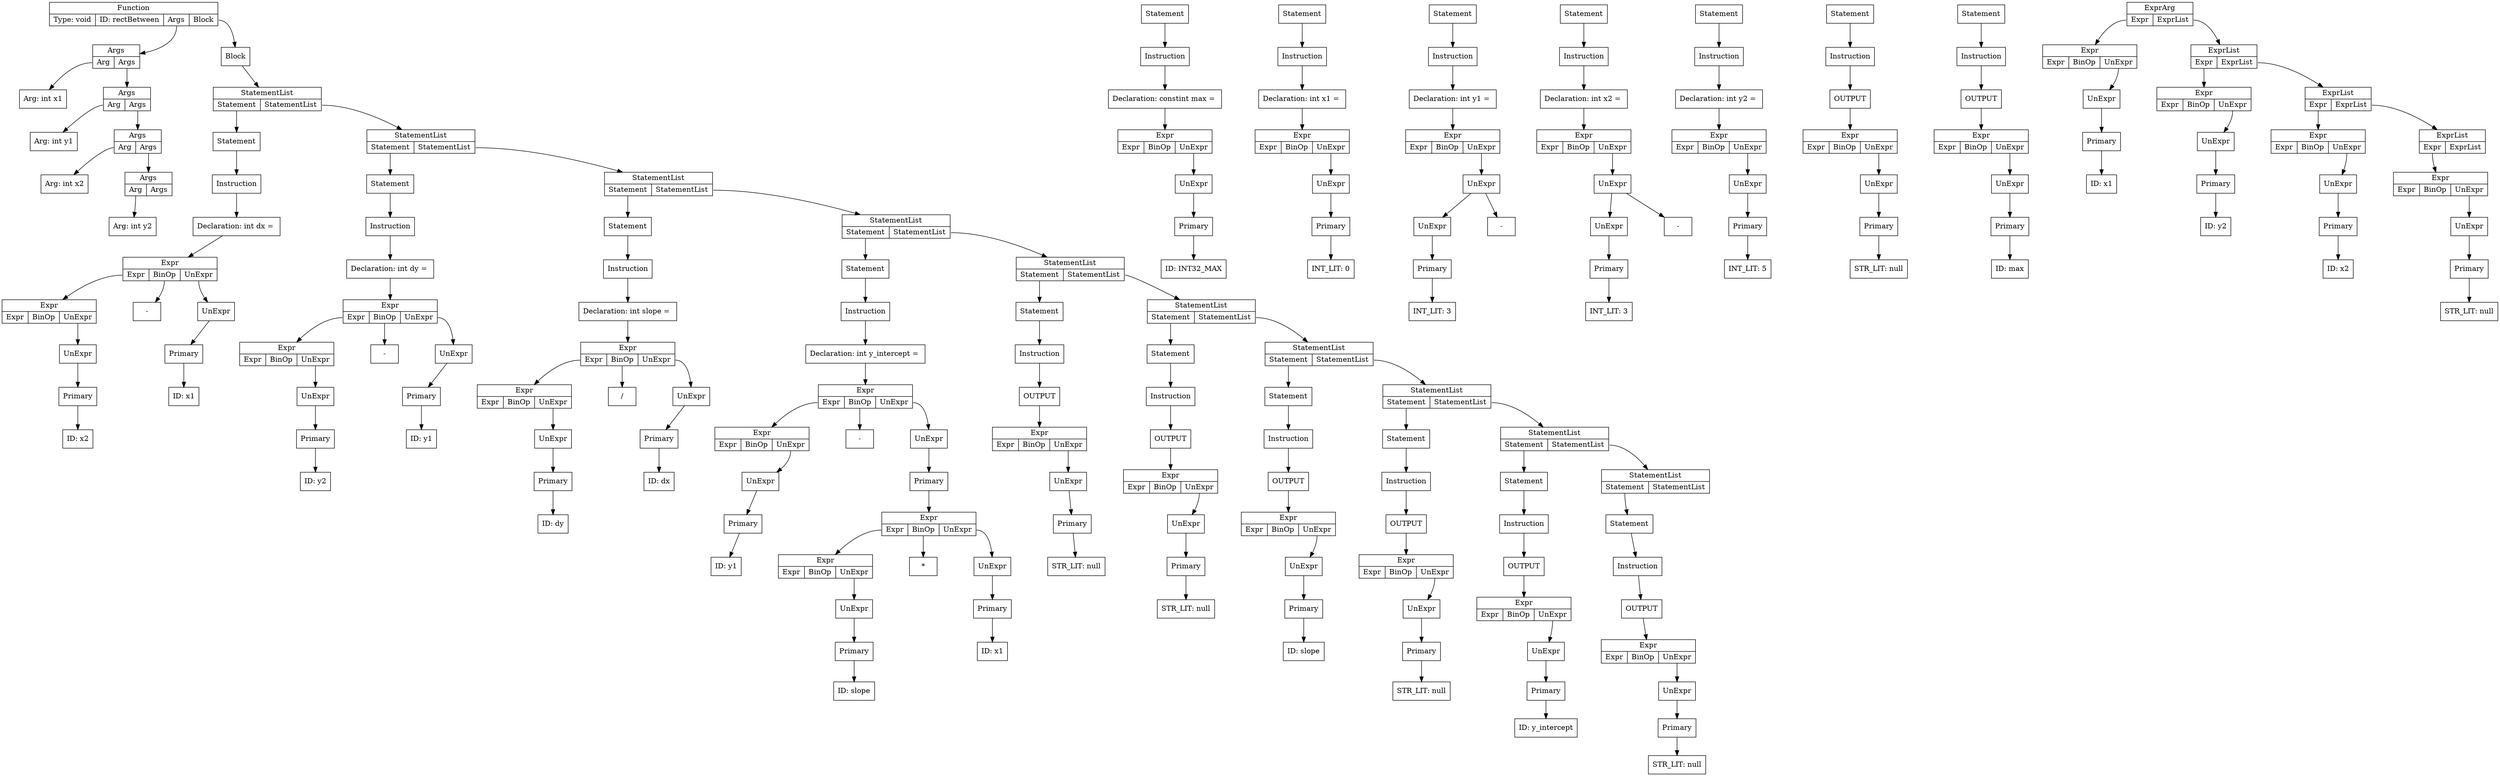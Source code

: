 digraph ccTree {
graph[nodesep="1"]
	node [shape=box]
	node [shape=box]
	n0 [label = "Arg: int x1"]
	n1 [label = "Arg: int y1"]
	n2 [label = "Arg: int x2"]
	n3 [label = "Arg: int y2"]
	n4 [label = "{Args | {<a>Arg | <as> Args}}", shape="record"]
	n4:a-> n3
	n5 [label = "{Args | {<a>Arg | <as> Args}}", shape="record"]
	n5:a-> n2
	n5:as-> n4
	n6 [label = "{Args | {<a>Arg | <as> Args}}", shape="record"]
	n6:a-> n1
	n6:as-> n5
	n7 [label = "{Args | {<a>Arg | <as> Args}}", shape="record"]
	n7:a-> n0
	n7:as-> n6
	n8 [label = "Primary"]
	n9 [label = "ID: x2"]
	n8-> n9
	n10 [label = "UnExpr"]
	n10-> n8
	n11 [label = "{Expr | {<e>Expr | <bo>BinOp | <ue>UnExpr}}", shape="record"]
	n11:ue-> n10
	n12 [label = "Primary"]
	n13 [label = "ID: x1"]
	n12-> n13
	n14 [label = "UnExpr"]
	n14-> n12
	n15 [label = "{Expr | {<e>Expr | <bo>BinOp | <ue>UnExpr}}", shape="record"]
	n15:e-> n11
	n16 [label = "-"]
	n15:bo-> n16
	n15:ue-> n14
	n17 [label = "Declaration: int dx = "]
	n17-> n15
	n18 [label = "Instruction"]
	n18-> n17
	n19 [label = "Statement"]
	n19-> n18
	n20 [label = "Primary"]
	n21 [label = "ID: y2"]
	n20-> n21
	n22 [label = "UnExpr"]
	n22-> n20
	n23 [label = "{Expr | {<e>Expr | <bo>BinOp | <ue>UnExpr}}", shape="record"]
	n23:ue-> n22
	n24 [label = "Primary"]
	n25 [label = "ID: y1"]
	n24-> n25
	n26 [label = "UnExpr"]
	n26-> n24
	n27 [label = "{Expr | {<e>Expr | <bo>BinOp | <ue>UnExpr}}", shape="record"]
	n27:e-> n23
	n28 [label = "-"]
	n27:bo-> n28
	n27:ue-> n26
	n29 [label = "Declaration: int dy = "]
	n29-> n27
	n30 [label = "Instruction"]
	n30-> n29
	n31 [label = "Statement"]
	n31-> n30
	n32 [label = "Primary"]
	n33 [label = "ID: dy"]
	n32-> n33
	n34 [label = "UnExpr"]
	n34-> n32
	n35 [label = "{Expr | {<e>Expr | <bo>BinOp | <ue>UnExpr}}", shape="record"]
	n35:ue-> n34
	n36 [label = "Primary"]
	n37 [label = "ID: dx"]
	n36-> n37
	n38 [label = "UnExpr"]
	n38-> n36
	n39 [label = "{Expr | {<e>Expr | <bo>BinOp | <ue>UnExpr}}", shape="record"]
	n39:e-> n35
	n40 [label = "/"]
	n39:bo-> n40
	n39:ue-> n38
	n41 [label = "Declaration: int slope = "]
	n41-> n39
	n42 [label = "Instruction"]
	n42-> n41
	n43 [label = "Statement"]
	n43-> n42
	n44 [label = "Primary"]
	n45 [label = "ID: y1"]
	n44-> n45
	n46 [label = "UnExpr"]
	n46-> n44
	n47 [label = "{Expr | {<e>Expr | <bo>BinOp | <ue>UnExpr}}", shape="record"]
	n47:ue-> n46
	n48 [label = "Primary"]
	n49 [label = "ID: slope"]
	n48-> n49
	n50 [label = "UnExpr"]
	n50-> n48
	n51 [label = "{Expr | {<e>Expr | <bo>BinOp | <ue>UnExpr}}", shape="record"]
	n51:ue-> n50
	n52 [label = "Primary"]
	n53 [label = "ID: x1"]
	n52-> n53
	n54 [label = "UnExpr"]
	n54-> n52
	n55 [label = "{Expr | {<e>Expr | <bo>BinOp | <ue>UnExpr}}", shape="record"]
	n55:e-> n51
	n56 [label = "*"]
	n55:bo-> n56
	n55:ue-> n54
	n57 [label = "Primary"]
	n57-> n55
	n58 [label = "UnExpr"]
	n58-> n57
	n59 [label = "{Expr | {<e>Expr | <bo>BinOp | <ue>UnExpr}}", shape="record"]
	n59:e-> n47
	n60 [label = "-"]
	n59:bo-> n60
	n59:ue-> n58
	n61 [label = "Declaration: int y_intercept = "]
	n61-> n59
	n62 [label = "Instruction"]
	n62-> n61
	n63 [label = "Statement"]
	n63-> n62
	n64 [label = "Primary"]
	n65 [label = "STR_LIT: null"]
	n64-> n65
	n66 [label = "UnExpr"]
	n66-> n64
	n67 [label = "{Expr | {<e>Expr | <bo>BinOp | <ue>UnExpr}}", shape="record"]
	n67:ue-> n66
	n68 [label = "Instruction"]
	n69 [label = "OUTPUT"]
	n68-> n69
	n69-> n67
	n70 [label = "Statement"]
	n70-> n68
	n71 [label = "Primary"]
	n72 [label = "STR_LIT: null"]
	n71-> n72
	n73 [label = "UnExpr"]
	n73-> n71
	n74 [label = "{Expr | {<e>Expr | <bo>BinOp | <ue>UnExpr}}", shape="record"]
	n74:ue-> n73
	n75 [label = "Instruction"]
	n76 [label = "OUTPUT"]
	n75-> n76
	n76-> n74
	n77 [label = "Statement"]
	n77-> n75
	n78 [label = "Primary"]
	n79 [label = "ID: slope"]
	n78-> n79
	n80 [label = "UnExpr"]
	n80-> n78
	n81 [label = "{Expr | {<e>Expr | <bo>BinOp | <ue>UnExpr}}", shape="record"]
	n81:ue-> n80
	n82 [label = "Instruction"]
	n83 [label = "OUTPUT"]
	n82-> n83
	n83-> n81
	n84 [label = "Statement"]
	n84-> n82
	n85 [label = "Primary"]
	n86 [label = "STR_LIT: null"]
	n85-> n86
	n87 [label = "UnExpr"]
	n87-> n85
	n88 [label = "{Expr | {<e>Expr | <bo>BinOp | <ue>UnExpr}}", shape="record"]
	n88:ue-> n87
	n89 [label = "Instruction"]
	n90 [label = "OUTPUT"]
	n89-> n90
	n90-> n88
	n91 [label = "Statement"]
	n91-> n89
	n92 [label = "Primary"]
	n93 [label = "ID: y_intercept"]
	n92-> n93
	n94 [label = "UnExpr"]
	n94-> n92
	n95 [label = "{Expr | {<e>Expr | <bo>BinOp | <ue>UnExpr}}", shape="record"]
	n95:ue-> n94
	n96 [label = "Instruction"]
	n97 [label = "OUTPUT"]
	n96-> n97
	n97-> n95
	n98 [label = "Statement"]
	n98-> n96
	n99 [label = "Primary"]
	n100 [label = "STR_LIT: null"]
	n99-> n100
	n101 [label = "UnExpr"]
	n101-> n99
	n102 [label = "{Expr | {<e>Expr | <bo>BinOp | <ue>UnExpr}}", shape="record"]
	n102:ue-> n101
	n103 [label = "Instruction"]
	n104 [label = "OUTPUT"]
	n103-> n104
	n104-> n102
	n105 [label = "Statement"]
	n105-> n103
	n106 [label = "{StatementList | {<s>Statement | <sl>StatementList}}", shape="record"]
	n106:s-> n105
	n107 [label = "{StatementList | {<s>Statement | <sl>StatementList}}", shape="record"]
	n107:s-> n98
	n107:sl-> n106
	n108 [label = "{StatementList | {<s>Statement | <sl>StatementList}}", shape="record"]
	n108:s-> n91
	n108:sl-> n107
	n109 [label = "{StatementList | {<s>Statement | <sl>StatementList}}", shape="record"]
	n109:s-> n84
	n109:sl-> n108
	n110 [label = "{StatementList | {<s>Statement | <sl>StatementList}}", shape="record"]
	n110:s-> n77
	n110:sl-> n109
	n111 [label = "{StatementList | {<s>Statement | <sl>StatementList}}", shape="record"]
	n111:s-> n70
	n111:sl-> n110
	n112 [label = "{StatementList | {<s>Statement | <sl>StatementList}}", shape="record"]
	n112:s-> n63
	n112:sl-> n111
	n113 [label = "{StatementList | {<s>Statement | <sl>StatementList}}", shape="record"]
	n113:s-> n43
	n113:sl-> n112
	n114 [label = "{StatementList | {<s>Statement | <sl>StatementList}}", shape="record"]
	n114:s-> n31
	n114:sl-> n113
	n115 [label = "{StatementList | {<s>Statement | <sl>StatementList}}", shape="record"]
	n115:s-> n19
	n115:sl-> n114
	n116 [label = "Block"]
	n116-> n115
	n117 [label = "{Function | {Type: void | ID: rectBetween | <a>Args | <b>Block}}", shape="record"]
	n117:a-> n7
	n117:b-> n116
	n118 [label = "Primary"]
	n119 [label = "ID: INT32_MAX"]
	n118-> n119
	n120 [label = "UnExpr"]
	n120-> n118
	n121 [label = "{Expr | {<e>Expr | <bo>BinOp | <ue>UnExpr}}", shape="record"]
	n121:ue-> n120
	n122 [label = "Declaration: constint max = "]
	n122-> n121
	n123 [label = "Instruction"]
	n123-> n122
	n124 [label = "Statement"]
	n124-> n123
	n125 [label = "Primary"]
	n126 [label = "INT_LIT: 0"]
	n125-> n126
	n127 [label = "UnExpr"]
	n127-> n125
	n128 [label = "{Expr | {<e>Expr | <bo>BinOp | <ue>UnExpr}}", shape="record"]
	n128:ue-> n127
	n129 [label = "Declaration: int x1 = "]
	n129-> n128
	n130 [label = "Instruction"]
	n130-> n129
	n131 [label = "Statement"]
	n131-> n130
	n132 [label = "Primary"]
	n133 [label = "INT_LIT: 3"]
	n132-> n133
	n134 [label = "UnExpr"]
	n134-> n132
	n135 [label = "UnExpr"]
	n136 [label = "-"]
	n135-> n136
	n135-> n134
	n137 [label = "{Expr | {<e>Expr | <bo>BinOp | <ue>UnExpr}}", shape="record"]
	n137:ue-> n135
	n138 [label = "Declaration: int y1 = "]
	n138-> n137
	n139 [label = "Instruction"]
	n139-> n138
	n140 [label = "Statement"]
	n140-> n139
	n141 [label = "Primary"]
	n142 [label = "INT_LIT: 3"]
	n141-> n142
	n143 [label = "UnExpr"]
	n143-> n141
	n144 [label = "UnExpr"]
	n145 [label = "-"]
	n144-> n145
	n144-> n143
	n146 [label = "{Expr | {<e>Expr | <bo>BinOp | <ue>UnExpr}}", shape="record"]
	n146:ue-> n144
	n147 [label = "Declaration: int x2 = "]
	n147-> n146
	n148 [label = "Instruction"]
	n148-> n147
	n149 [label = "Statement"]
	n149-> n148
	n150 [label = "Primary"]
	n151 [label = "INT_LIT: 5"]
	n150-> n151
	n152 [label = "UnExpr"]
	n152-> n150
	n153 [label = "{Expr | {<e>Expr | <bo>BinOp | <ue>UnExpr}}", shape="record"]
	n153:ue-> n152
	n154 [label = "Declaration: int y2 = "]
	n154-> n153
	n155 [label = "Instruction"]
	n155-> n154
	n156 [label = "Statement"]
	n156-> n155
	n157 [label = "Primary"]
	n158 [label = "STR_LIT: null"]
	n157-> n158
	n159 [label = "UnExpr"]
	n159-> n157
	n160 [label = "{Expr | {<e>Expr | <bo>BinOp | <ue>UnExpr}}", shape="record"]
	n160:ue-> n159
	n161 [label = "Instruction"]
	n162 [label = "OUTPUT"]
	n161-> n162
	n162-> n160
	n163 [label = "Statement"]
	n163-> n161
	n164 [label = "Primary"]
	n165 [label = "ID: max"]
	n164-> n165
	n166 [label = "UnExpr"]
	n166-> n164
	n167 [label = "{Expr | {<e>Expr | <bo>BinOp | <ue>UnExpr}}", shape="record"]
	n167:ue-> n166
	n168 [label = "Instruction"]
	n169 [label = "OUTPUT"]
	n168-> n169
	n169-> n167
	n170 [label = "Statement"]
	n170-> n168
	n171 [label = "Primary"]
	n172 [label = "ID: x1"]
	n171-> n172
	n173 [label = "UnExpr"]
	n173-> n171
	n174 [label = "{Expr | {<e>Expr | <bo>BinOp | <ue>UnExpr}}", shape="record"]
	n174:ue-> n173
	n175 [label = "Primary"]
	n176 [label = "ID: y2"]
	n175-> n176
	n177 [label = "UnExpr"]
	n177-> n175
	n178 [label = "{Expr | {<e>Expr | <bo>BinOp | <ue>UnExpr}}", shape="record"]
	n178:ue-> n177
	n179 [label = "Primary"]
	n180 [label = "ID: x2"]
	n179-> n180
	n181 [label = "UnExpr"]
	n181-> n179
	n182 [label = "{Expr | {<e>Expr | <bo>BinOp | <ue>UnExpr}}", shape="record"]
	n182:ue-> n181
	n183 [label = "Primary"]
	n184 [label = "STR_LIT: null"]
	n183-> n184
	n185 [label = "UnExpr"]
	n185-> n183
	n186 [label = "{Expr | {<e>Expr | <bo>BinOp | <ue>UnExpr}}", shape="record"]
	n186:ue-> n185
	n187 [label = "{ExprList |{<e>Expr | <el>ExprList}}", shape="record"]
	n187:e-> n186
	n188 [label = "{ExprList |{<e>Expr | <el>ExprList}}", shape="record"]
	n188:e-> n182
	n188:el-> n187
	n189 [label = "{ExprList |{<e>Expr | <el>ExprList}}", shape="record"]
	n189:e-> n178
	n189:el-> n188
	n190 [label = "{ExprArg | {<e>Expr | <el>ExprList}}", shape="record"]
	n190:e-> n174
	n190:el-> n189
}